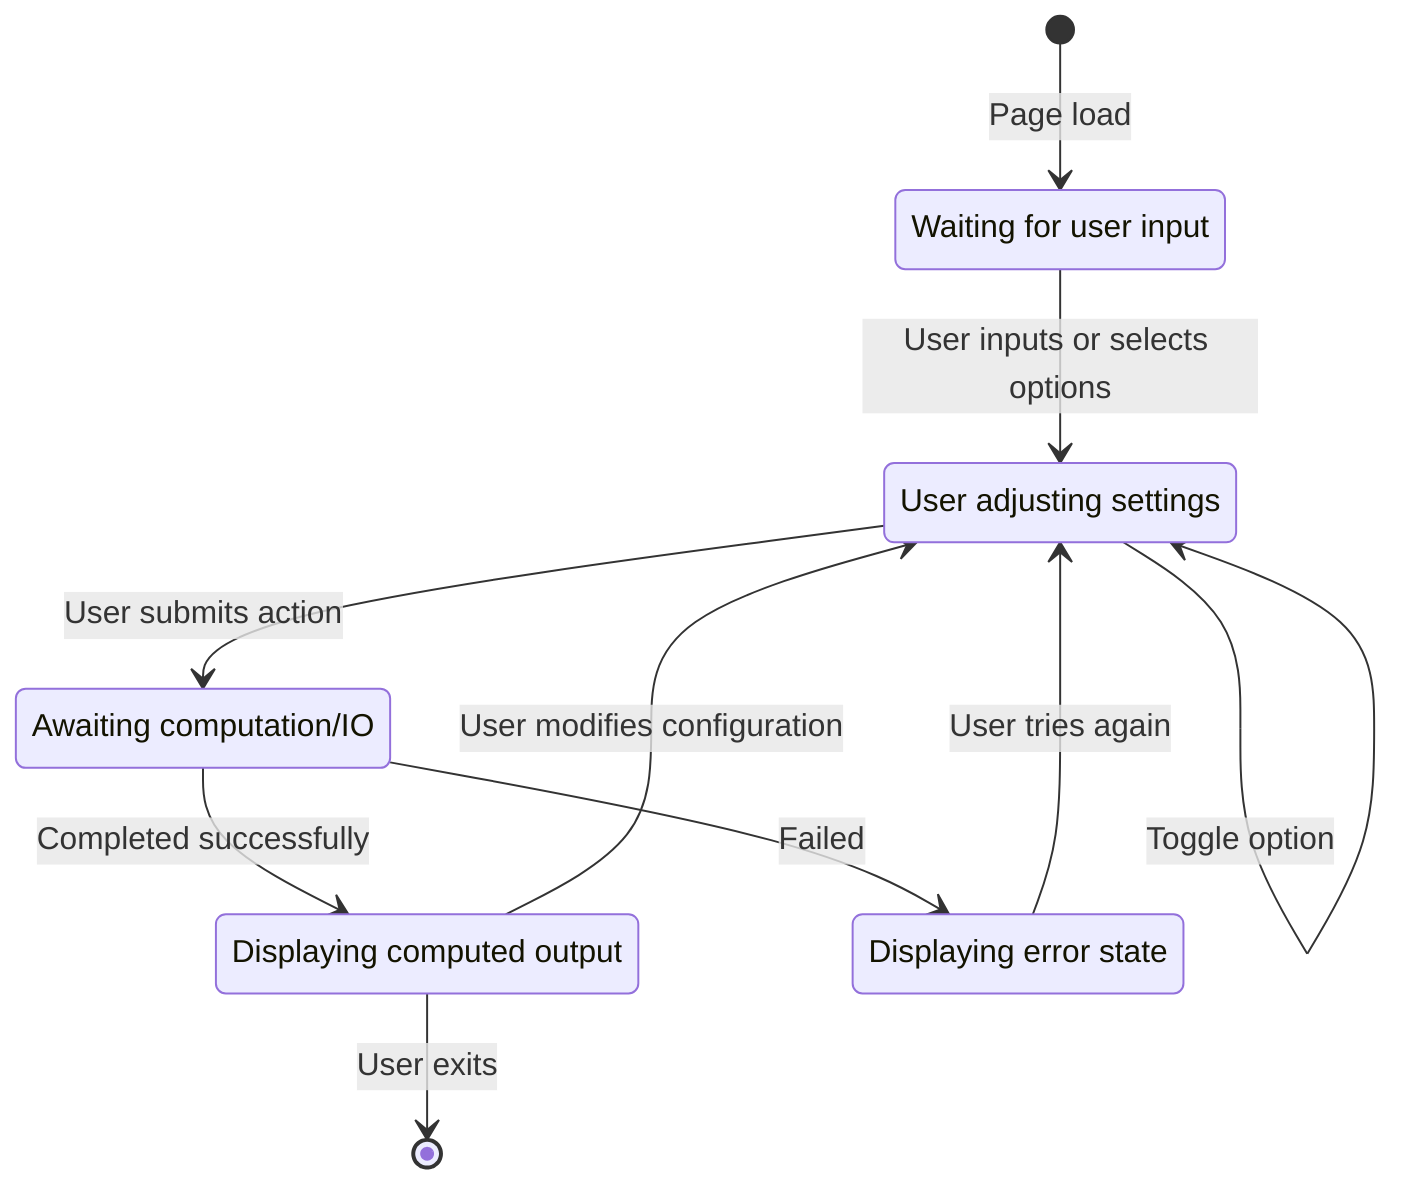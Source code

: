 %% Mermaid state or flow diagram template
%% Keep states and transitions precise; avoid ambiguous labels.

stateDiagram-v2
    [*] --> Idle: Page load

    Idle: Waiting for user input
    Idle --> Configuring: User inputs or selects options

    Configuring: User adjusting settings
    Configuring --> Processing: User submits action
    Configuring --> Configuring: Toggle option

    Processing: Awaiting computation/IO
    Processing --> ShowingResult: Completed successfully
    Processing --> Error: Failed

    ShowingResult: Displaying computed output
    ShowingResult --> Configuring: User modifies configuration
    ShowingResult --> [*]: User exits

    Error: Displaying error state
    Error --> Configuring: User tries again